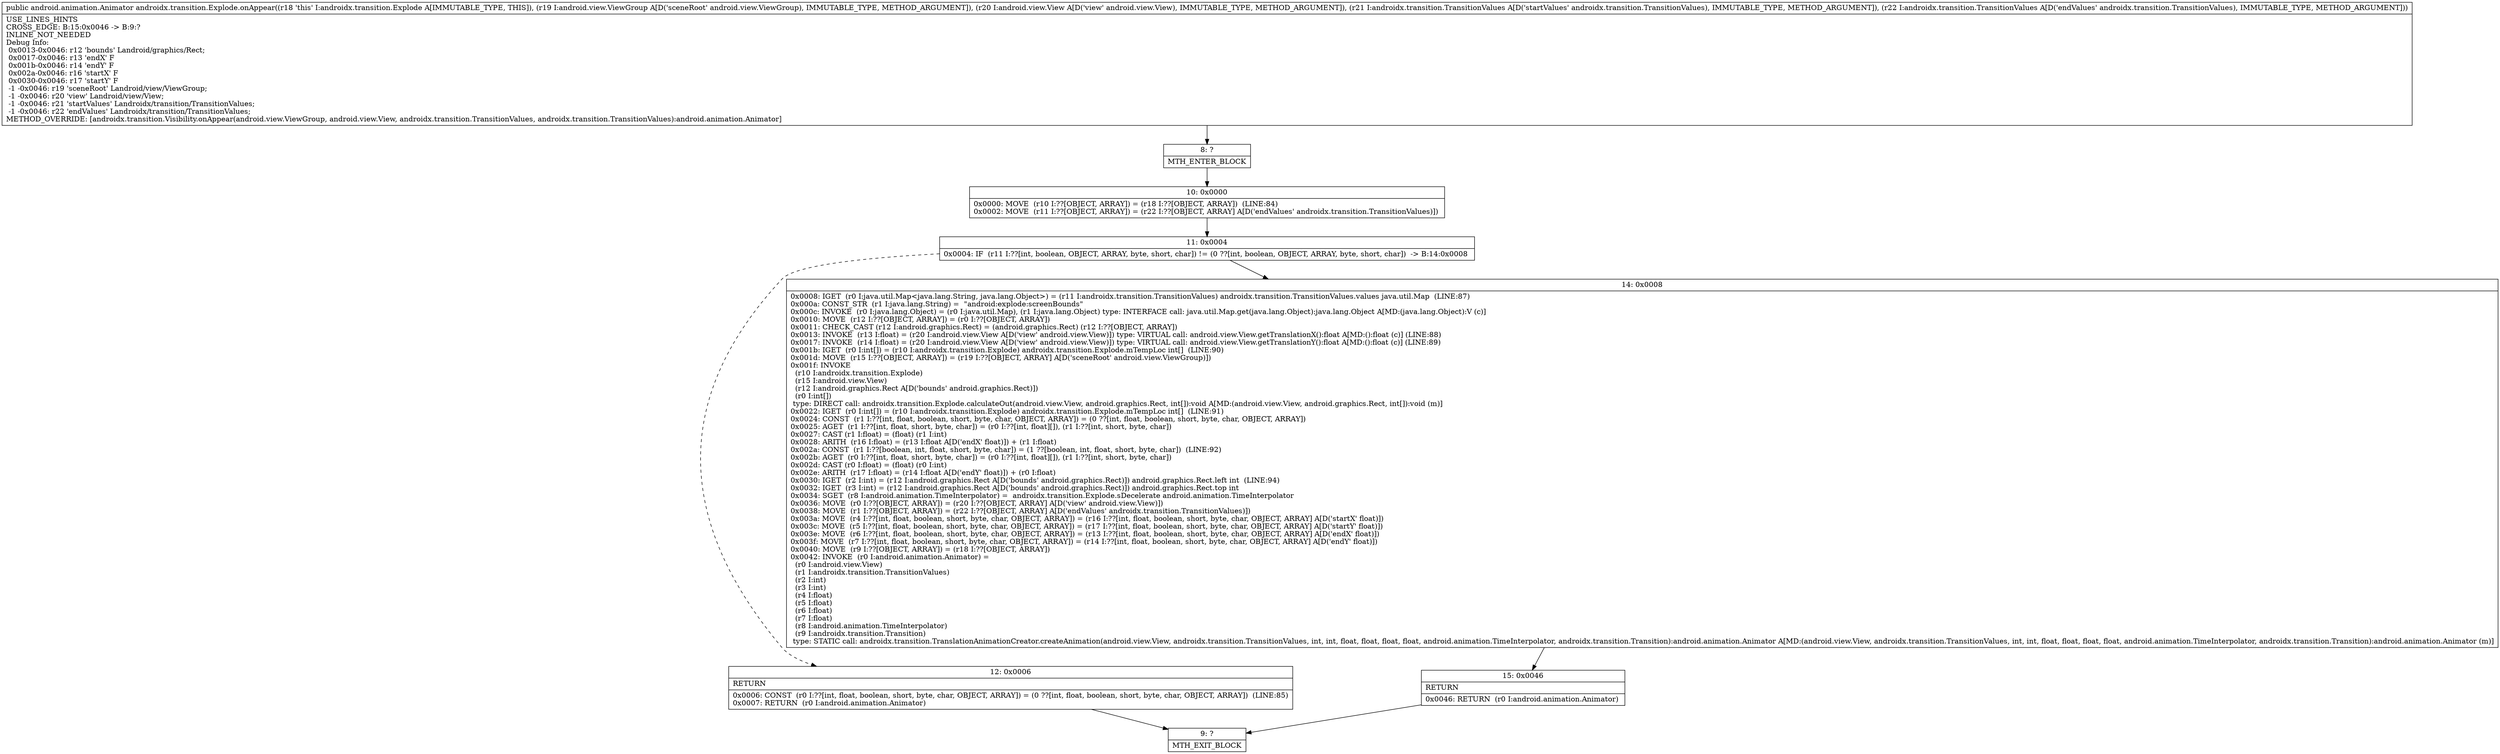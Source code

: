 digraph "CFG forandroidx.transition.Explode.onAppear(Landroid\/view\/ViewGroup;Landroid\/view\/View;Landroidx\/transition\/TransitionValues;Landroidx\/transition\/TransitionValues;)Landroid\/animation\/Animator;" {
Node_8 [shape=record,label="{8\:\ ?|MTH_ENTER_BLOCK\l}"];
Node_10 [shape=record,label="{10\:\ 0x0000|0x0000: MOVE  (r10 I:??[OBJECT, ARRAY]) = (r18 I:??[OBJECT, ARRAY])  (LINE:84)\l0x0002: MOVE  (r11 I:??[OBJECT, ARRAY]) = (r22 I:??[OBJECT, ARRAY] A[D('endValues' androidx.transition.TransitionValues)]) \l}"];
Node_11 [shape=record,label="{11\:\ 0x0004|0x0004: IF  (r11 I:??[int, boolean, OBJECT, ARRAY, byte, short, char]) != (0 ??[int, boolean, OBJECT, ARRAY, byte, short, char])  \-\> B:14:0x0008 \l}"];
Node_12 [shape=record,label="{12\:\ 0x0006|RETURN\l|0x0006: CONST  (r0 I:??[int, float, boolean, short, byte, char, OBJECT, ARRAY]) = (0 ??[int, float, boolean, short, byte, char, OBJECT, ARRAY])  (LINE:85)\l0x0007: RETURN  (r0 I:android.animation.Animator) \l}"];
Node_9 [shape=record,label="{9\:\ ?|MTH_EXIT_BLOCK\l}"];
Node_14 [shape=record,label="{14\:\ 0x0008|0x0008: IGET  (r0 I:java.util.Map\<java.lang.String, java.lang.Object\>) = (r11 I:androidx.transition.TransitionValues) androidx.transition.TransitionValues.values java.util.Map  (LINE:87)\l0x000a: CONST_STR  (r1 I:java.lang.String) =  \"android:explode:screenBounds\" \l0x000c: INVOKE  (r0 I:java.lang.Object) = (r0 I:java.util.Map), (r1 I:java.lang.Object) type: INTERFACE call: java.util.Map.get(java.lang.Object):java.lang.Object A[MD:(java.lang.Object):V (c)]\l0x0010: MOVE  (r12 I:??[OBJECT, ARRAY]) = (r0 I:??[OBJECT, ARRAY]) \l0x0011: CHECK_CAST (r12 I:android.graphics.Rect) = (android.graphics.Rect) (r12 I:??[OBJECT, ARRAY]) \l0x0013: INVOKE  (r13 I:float) = (r20 I:android.view.View A[D('view' android.view.View)]) type: VIRTUAL call: android.view.View.getTranslationX():float A[MD:():float (c)] (LINE:88)\l0x0017: INVOKE  (r14 I:float) = (r20 I:android.view.View A[D('view' android.view.View)]) type: VIRTUAL call: android.view.View.getTranslationY():float A[MD:():float (c)] (LINE:89)\l0x001b: IGET  (r0 I:int[]) = (r10 I:androidx.transition.Explode) androidx.transition.Explode.mTempLoc int[]  (LINE:90)\l0x001d: MOVE  (r15 I:??[OBJECT, ARRAY]) = (r19 I:??[OBJECT, ARRAY] A[D('sceneRoot' android.view.ViewGroup)]) \l0x001f: INVOKE  \l  (r10 I:androidx.transition.Explode)\l  (r15 I:android.view.View)\l  (r12 I:android.graphics.Rect A[D('bounds' android.graphics.Rect)])\l  (r0 I:int[])\l type: DIRECT call: androidx.transition.Explode.calculateOut(android.view.View, android.graphics.Rect, int[]):void A[MD:(android.view.View, android.graphics.Rect, int[]):void (m)]\l0x0022: IGET  (r0 I:int[]) = (r10 I:androidx.transition.Explode) androidx.transition.Explode.mTempLoc int[]  (LINE:91)\l0x0024: CONST  (r1 I:??[int, float, boolean, short, byte, char, OBJECT, ARRAY]) = (0 ??[int, float, boolean, short, byte, char, OBJECT, ARRAY]) \l0x0025: AGET  (r1 I:??[int, float, short, byte, char]) = (r0 I:??[int, float][]), (r1 I:??[int, short, byte, char]) \l0x0027: CAST (r1 I:float) = (float) (r1 I:int) \l0x0028: ARITH  (r16 I:float) = (r13 I:float A[D('endX' float)]) + (r1 I:float) \l0x002a: CONST  (r1 I:??[boolean, int, float, short, byte, char]) = (1 ??[boolean, int, float, short, byte, char])  (LINE:92)\l0x002b: AGET  (r0 I:??[int, float, short, byte, char]) = (r0 I:??[int, float][]), (r1 I:??[int, short, byte, char]) \l0x002d: CAST (r0 I:float) = (float) (r0 I:int) \l0x002e: ARITH  (r17 I:float) = (r14 I:float A[D('endY' float)]) + (r0 I:float) \l0x0030: IGET  (r2 I:int) = (r12 I:android.graphics.Rect A[D('bounds' android.graphics.Rect)]) android.graphics.Rect.left int  (LINE:94)\l0x0032: IGET  (r3 I:int) = (r12 I:android.graphics.Rect A[D('bounds' android.graphics.Rect)]) android.graphics.Rect.top int \l0x0034: SGET  (r8 I:android.animation.TimeInterpolator) =  androidx.transition.Explode.sDecelerate android.animation.TimeInterpolator \l0x0036: MOVE  (r0 I:??[OBJECT, ARRAY]) = (r20 I:??[OBJECT, ARRAY] A[D('view' android.view.View)]) \l0x0038: MOVE  (r1 I:??[OBJECT, ARRAY]) = (r22 I:??[OBJECT, ARRAY] A[D('endValues' androidx.transition.TransitionValues)]) \l0x003a: MOVE  (r4 I:??[int, float, boolean, short, byte, char, OBJECT, ARRAY]) = (r16 I:??[int, float, boolean, short, byte, char, OBJECT, ARRAY] A[D('startX' float)]) \l0x003c: MOVE  (r5 I:??[int, float, boolean, short, byte, char, OBJECT, ARRAY]) = (r17 I:??[int, float, boolean, short, byte, char, OBJECT, ARRAY] A[D('startY' float)]) \l0x003e: MOVE  (r6 I:??[int, float, boolean, short, byte, char, OBJECT, ARRAY]) = (r13 I:??[int, float, boolean, short, byte, char, OBJECT, ARRAY] A[D('endX' float)]) \l0x003f: MOVE  (r7 I:??[int, float, boolean, short, byte, char, OBJECT, ARRAY]) = (r14 I:??[int, float, boolean, short, byte, char, OBJECT, ARRAY] A[D('endY' float)]) \l0x0040: MOVE  (r9 I:??[OBJECT, ARRAY]) = (r18 I:??[OBJECT, ARRAY]) \l0x0042: INVOKE  (r0 I:android.animation.Animator) = \l  (r0 I:android.view.View)\l  (r1 I:androidx.transition.TransitionValues)\l  (r2 I:int)\l  (r3 I:int)\l  (r4 I:float)\l  (r5 I:float)\l  (r6 I:float)\l  (r7 I:float)\l  (r8 I:android.animation.TimeInterpolator)\l  (r9 I:androidx.transition.Transition)\l type: STATIC call: androidx.transition.TranslationAnimationCreator.createAnimation(android.view.View, androidx.transition.TransitionValues, int, int, float, float, float, float, android.animation.TimeInterpolator, androidx.transition.Transition):android.animation.Animator A[MD:(android.view.View, androidx.transition.TransitionValues, int, int, float, float, float, float, android.animation.TimeInterpolator, androidx.transition.Transition):android.animation.Animator (m)]\l}"];
Node_15 [shape=record,label="{15\:\ 0x0046|RETURN\l|0x0046: RETURN  (r0 I:android.animation.Animator) \l}"];
MethodNode[shape=record,label="{public android.animation.Animator androidx.transition.Explode.onAppear((r18 'this' I:androidx.transition.Explode A[IMMUTABLE_TYPE, THIS]), (r19 I:android.view.ViewGroup A[D('sceneRoot' android.view.ViewGroup), IMMUTABLE_TYPE, METHOD_ARGUMENT]), (r20 I:android.view.View A[D('view' android.view.View), IMMUTABLE_TYPE, METHOD_ARGUMENT]), (r21 I:androidx.transition.TransitionValues A[D('startValues' androidx.transition.TransitionValues), IMMUTABLE_TYPE, METHOD_ARGUMENT]), (r22 I:androidx.transition.TransitionValues A[D('endValues' androidx.transition.TransitionValues), IMMUTABLE_TYPE, METHOD_ARGUMENT]))  | USE_LINES_HINTS\lCROSS_EDGE: B:15:0x0046 \-\> B:9:?\lINLINE_NOT_NEEDED\lDebug Info:\l  0x0013\-0x0046: r12 'bounds' Landroid\/graphics\/Rect;\l  0x0017\-0x0046: r13 'endX' F\l  0x001b\-0x0046: r14 'endY' F\l  0x002a\-0x0046: r16 'startX' F\l  0x0030\-0x0046: r17 'startY' F\l  \-1 \-0x0046: r19 'sceneRoot' Landroid\/view\/ViewGroup;\l  \-1 \-0x0046: r20 'view' Landroid\/view\/View;\l  \-1 \-0x0046: r21 'startValues' Landroidx\/transition\/TransitionValues;\l  \-1 \-0x0046: r22 'endValues' Landroidx\/transition\/TransitionValues;\lMETHOD_OVERRIDE: [androidx.transition.Visibility.onAppear(android.view.ViewGroup, android.view.View, androidx.transition.TransitionValues, androidx.transition.TransitionValues):android.animation.Animator]\l}"];
MethodNode -> Node_8;Node_8 -> Node_10;
Node_10 -> Node_11;
Node_11 -> Node_12[style=dashed];
Node_11 -> Node_14;
Node_12 -> Node_9;
Node_14 -> Node_15;
Node_15 -> Node_9;
}


